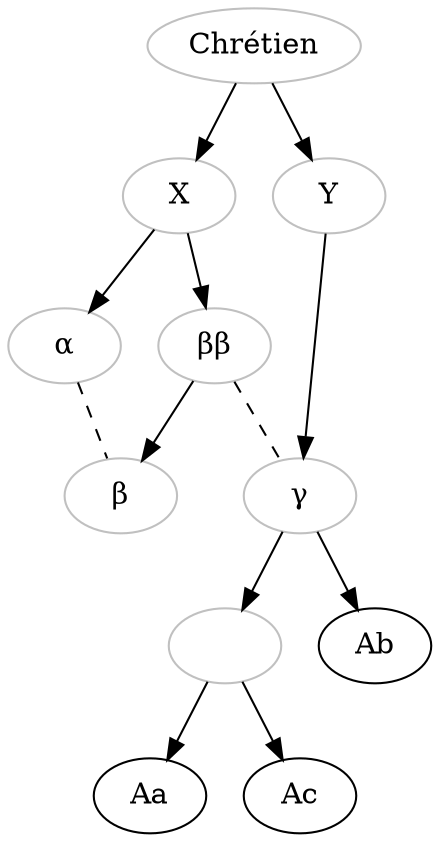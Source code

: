 digraph {

    Chrétien[color="grey"];
    X[color="grey"];
    Y[color="grey"];
    alpha [label="α", color="grey"];
    betabeta [label="ββ", color="grey"];
    beta [label="β", color="grey"];
    gamma [label="γ", color="grey"];
    1[label="", color="grey"]

    Chrétien -> X;
    Chrétien -> Y; 

    X -> alpha; 
    X -> betabeta;
    

    Y -> gamma ; 
    

    betabeta -> beta;
    

    alpha -> beta [dir=none, style="dashed"];

    betabeta -> gamma [dir=none, style="dashed"];

    gamma -> Ab ;
    gamma->1;
    1->Aa;
    1->Ac; 

} 
